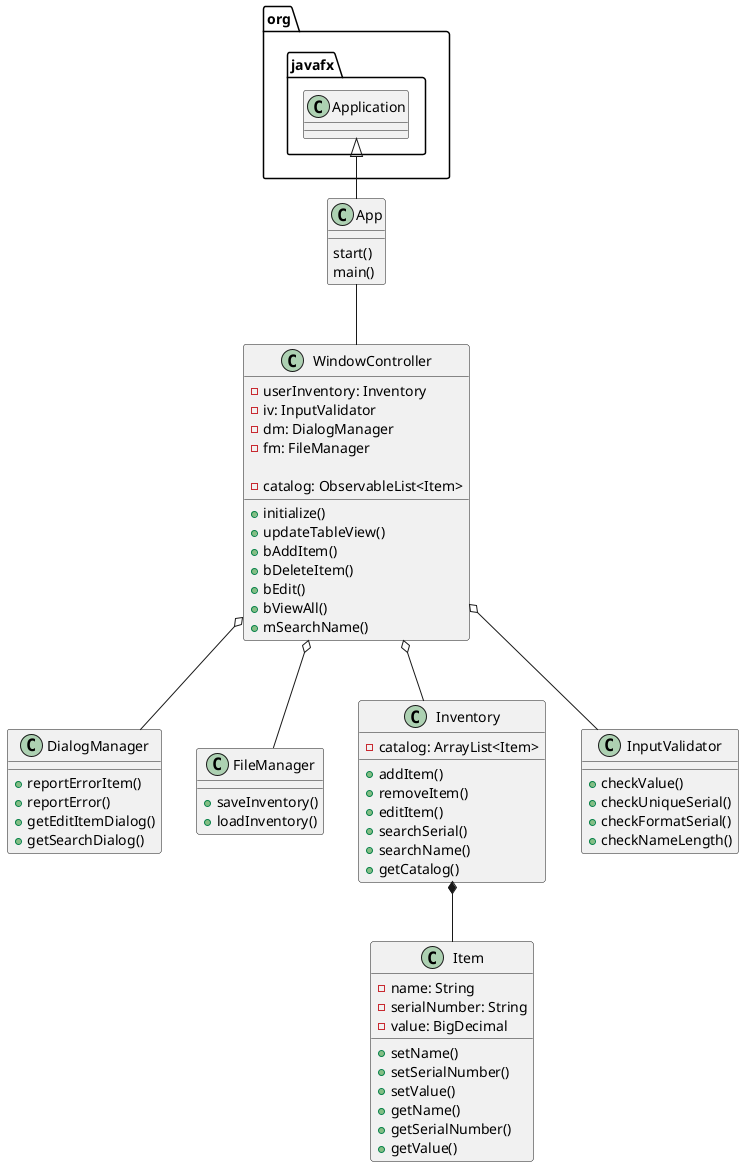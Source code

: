 @startuml
class App{
start()
main()
}

class WindowController{
- userInventory: Inventory
- iv: InputValidator
- dm: DialogManager
- fm: FileManager

- catalog: ObservableList<Item>

+initialize()
+updateTableView()
+bAddItem()
+bDeleteItem()
+bEdit()
+bViewAll()
+mSearchName()
}

class DialogManager{
+reportErrorItem()
+reportError()
+getEditItemDialog()
+getSearchDialog()
}

class FileManager{
+saveInventory()
+loadInventory()
}

class Inventory{
- catalog: ArrayList<Item>

+addItem()
+removeItem()
+editItem()
+searchSerial()
+searchName()
+getCatalog()
}

class Item{
-name: String
-serialNumber: String
-value: BigDecimal

+setName()
+setSerialNumber()
+setValue()
+getName()
+getSerialNumber()
+getValue()
}

class InputValidator{
+ checkValue()
+ checkUniqueSerial()
+ checkFormatSerial()
+ checkNameLength()
}

org.javafx.Application <|-- App
App -- WindowController
WindowController o-- DialogManager
WindowController o-- FileManager
WindowController o-- Inventory
Inventory *-- Item
WindowController o-- InputValidator
@enduml